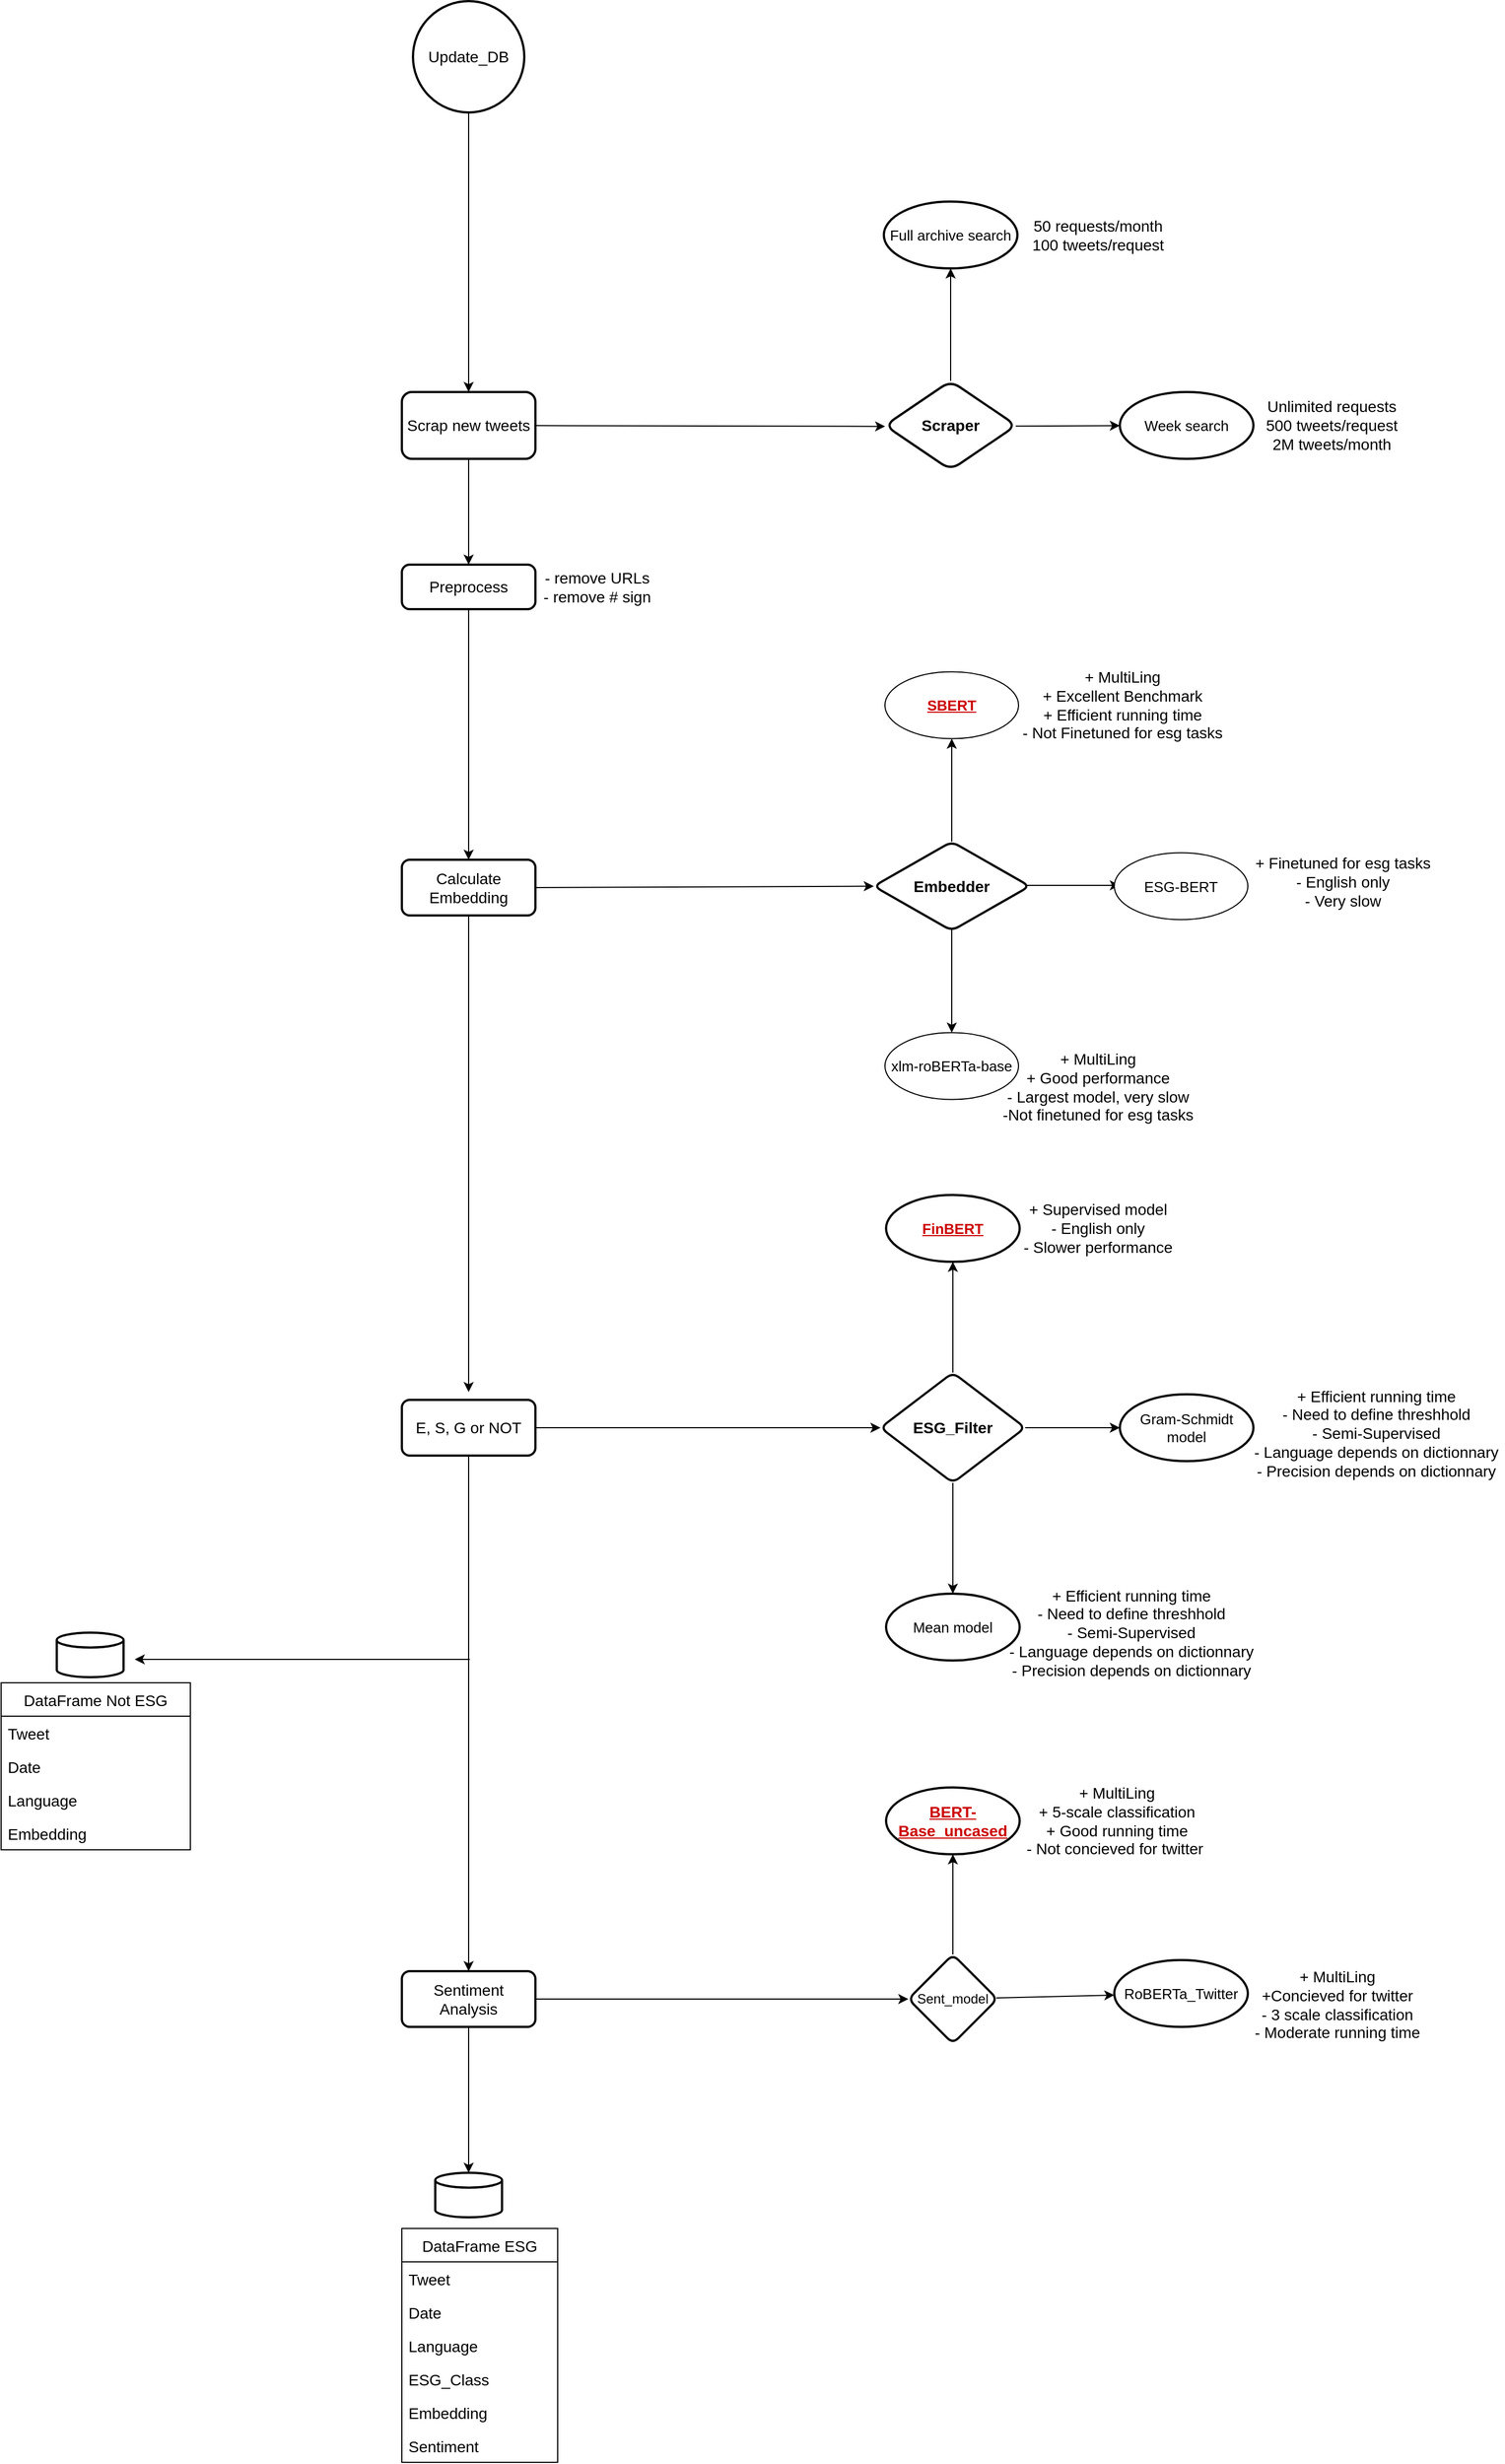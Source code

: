 <mxfile><diagram id="WYq8GOCfq9GIUAZUDXxE" name="Page-1"><mxGraphModel dx="2724" dy="3817" grid="1" gridSize="10" guides="1" tooltips="1" connect="1" arrows="1" fold="1" page="1" pageScale="1" pageWidth="827" pageHeight="1169" math="0" shadow="0"><root><mxCell id="0"/><mxCell id="1" parent="0"/><mxCell id="7" value="" style="edgeStyle=none;html=1;fontSize=14;" parent="1" source="4" target="6" edge="1"><mxGeometry relative="1" as="geometry"/></mxCell><mxCell id="4" value="&lt;font style=&quot;font-size: 14px&quot;&gt;Preprocess&lt;/font&gt;" style="rounded=1;whiteSpace=wrap;html=1;absoluteArcSize=1;arcSize=14;strokeWidth=2;" parent="1" vertex="1"><mxGeometry x="540" y="-644" width="120" height="40" as="geometry"/></mxCell><mxCell id="21" value="" style="edgeStyle=none;html=1;fontSize=14;" parent="1" edge="1"><mxGeometry relative="1" as="geometry"><mxPoint x="600.0" y="-425.0" as="sourcePoint"/><mxPoint x="600.0" y="99" as="targetPoint"/></mxGeometry></mxCell><mxCell id="6" value="&lt;font style=&quot;font-size: 14px&quot;&gt;Calculate Embedding&lt;/font&gt;" style="rounded=1;whiteSpace=wrap;html=1;absoluteArcSize=1;arcSize=14;strokeWidth=2;" parent="1" vertex="1"><mxGeometry x="540" y="-379" width="120" height="50" as="geometry"/></mxCell><mxCell id="145" value="" style="edgeStyle=none;html=1;fontSize=13;fontColor=#CC0000;" edge="1" parent="1" source="8" target="144"><mxGeometry relative="1" as="geometry"/></mxCell><mxCell id="155" style="edgeStyle=none;html=1;entryX=0.5;entryY=0;entryDx=0;entryDy=0;entryPerimeter=0;fontSize=14;fontColor=#CC0000;" edge="1" parent="1" source="8" target="10"><mxGeometry relative="1" as="geometry"/></mxCell><mxCell id="8" value="&lt;span style=&quot;font-size: 14px&quot;&gt;Sentiment Analysis&lt;/span&gt;" style="rounded=1;whiteSpace=wrap;html=1;absoluteArcSize=1;arcSize=14;strokeWidth=2;" parent="1" vertex="1"><mxGeometry x="540" y="619" width="120" height="50" as="geometry"/></mxCell><mxCell id="10" value="" style="strokeWidth=2;html=1;shape=mxgraph.flowchart.database;whiteSpace=wrap;fontSize=14;" parent="1" vertex="1"><mxGeometry x="570" y="800" width="60" height="40" as="geometry"/></mxCell><mxCell id="12" value="DataFrame Not ESG" style="swimlane;fontStyle=0;childLayout=stackLayout;horizontal=1;startSize=30;horizontalStack=0;resizeParent=1;resizeParentMax=0;resizeLast=0;collapsible=1;marginBottom=0;fontSize=14;" parent="1" vertex="1"><mxGeometry x="180" y="360" width="170" height="150" as="geometry"/></mxCell><mxCell id="14" value="Tweet" style="text;strokeColor=none;fillColor=none;align=left;verticalAlign=middle;spacingLeft=4;spacingRight=4;overflow=hidden;points=[[0,0.5],[1,0.5]];portConstraint=eastwest;rotatable=0;fontSize=14;" parent="12" vertex="1"><mxGeometry y="30" width="170" height="30" as="geometry"/></mxCell><mxCell id="18" value="Date" style="text;strokeColor=none;fillColor=none;align=left;verticalAlign=middle;spacingLeft=4;spacingRight=4;overflow=hidden;points=[[0,0.5],[1,0.5]];portConstraint=eastwest;rotatable=0;fontSize=14;" parent="12" vertex="1"><mxGeometry y="60" width="170" height="30" as="geometry"/></mxCell><mxCell id="17" value="Language" style="text;strokeColor=none;fillColor=none;align=left;verticalAlign=middle;spacingLeft=4;spacingRight=4;overflow=hidden;points=[[0,0.5],[1,0.5]];portConstraint=eastwest;rotatable=0;fontSize=14;" parent="12" vertex="1"><mxGeometry y="90" width="170" height="30" as="geometry"/></mxCell><mxCell id="15" value="Embedding" style="text;strokeColor=none;fillColor=none;align=left;verticalAlign=middle;spacingLeft=4;spacingRight=4;overflow=hidden;points=[[0,0.5],[1,0.5]];portConstraint=eastwest;rotatable=0;fontSize=14;" parent="12" vertex="1"><mxGeometry y="120" width="170" height="30" as="geometry"/></mxCell><mxCell id="22" value="" style="edgeStyle=none;html=1;fontSize=14;" parent="1" source="20" target="8" edge="1"><mxGeometry relative="1" as="geometry"><Array as="points"><mxPoint x="600" y="390"/></Array></mxGeometry></mxCell><mxCell id="121" value="" style="edgeStyle=none;html=1;fontSize=13;fontColor=#CC0000;" edge="1" parent="1" source="20" target="120"><mxGeometry relative="1" as="geometry"/></mxCell><mxCell id="20" value="&lt;font style=&quot;font-size: 14px&quot;&gt;E, S, G or NOT&lt;/font&gt;" style="rounded=1;whiteSpace=wrap;html=1;absoluteArcSize=1;arcSize=14;strokeWidth=2;" parent="1" vertex="1"><mxGeometry x="540" y="106" width="120" height="50" as="geometry"/></mxCell><mxCell id="131" value="" style="edgeStyle=none;html=1;fontSize=13;fontColor=#CC0000;" edge="1" parent="1" source="23" target="130"><mxGeometry relative="1" as="geometry"/></mxCell><mxCell id="23" value="Update_DB" style="strokeWidth=2;html=1;shape=mxgraph.flowchart.start_2;whiteSpace=wrap;fontSize=14;" parent="1" vertex="1"><mxGeometry x="550" y="-1150" width="100" height="100" as="geometry"/></mxCell><mxCell id="81" value="- remove URLs&lt;br&gt;- remove # sign" style="text;html=1;align=center;verticalAlign=middle;resizable=0;points=[];autosize=1;strokeColor=none;fillColor=none;fontSize=14;" parent="1" vertex="1"><mxGeometry x="660" y="-644" width="110" height="40" as="geometry"/></mxCell><mxCell id="114" value="" style="edgeStyle=none;html=1;exitX=0.5;exitY=0;exitDx=0;exitDy=0;" edge="1" parent="1" source="122" target="113"><mxGeometry relative="1" as="geometry"><mxPoint x="1034" y="-446.5" as="sourcePoint"/></mxGeometry></mxCell><mxCell id="116" value="" style="edgeStyle=none;html=1;" edge="1" parent="1"><mxGeometry relative="1" as="geometry"><mxPoint x="1100" y="-356.02" as="sourcePoint"/><mxPoint x="1185.0" y="-356.02" as="targetPoint"/></mxGeometry></mxCell><mxCell id="118" value="" style="edgeStyle=none;html=1;entryX=0.5;entryY=0;entryDx=0;entryDy=0;" edge="1" parent="1" target="117"><mxGeometry relative="1" as="geometry"><mxPoint x="1034" y="-364" as="sourcePoint"/><mxPoint x="1034.0" y="-272.75" as="targetPoint"/></mxGeometry></mxCell><mxCell id="113" value="&lt;font style=&quot;font-size: 13px&quot; color=&quot;#cc0000&quot;&gt;&lt;u&gt;&lt;b&gt;SBERT&lt;/b&gt;&lt;/u&gt;&lt;/font&gt;" style="ellipse;whiteSpace=wrap;html=1;dashed=0;" vertex="1" parent="1"><mxGeometry x="974" y="-547.75" width="120" height="60" as="geometry"/></mxCell><mxCell id="115" value="&lt;font style=&quot;font-size: 13px&quot;&gt;ESG-BERT&lt;/font&gt;" style="ellipse;whiteSpace=wrap;html=1;dashed=0;" vertex="1" parent="1"><mxGeometry x="1180" y="-385.25" width="120" height="60" as="geometry"/></mxCell><mxCell id="117" value="&lt;font style=&quot;font-size: 13px&quot;&gt;xlm-roBERTa-base&lt;/font&gt;" style="ellipse;whiteSpace=wrap;html=1;dashed=0;" vertex="1" parent="1"><mxGeometry x="974" y="-223.75" width="120" height="60" as="geometry"/></mxCell><mxCell id="124" value="" style="edgeStyle=none;html=1;fontSize=14;fontColor=#CC0000;" edge="1" parent="1" source="120" target="123"><mxGeometry relative="1" as="geometry"/></mxCell><mxCell id="126" value="" style="edgeStyle=none;html=1;fontSize=13;fontColor=#CC0000;" edge="1" parent="1" source="120" target="125"><mxGeometry relative="1" as="geometry"/></mxCell><mxCell id="128" value="" style="edgeStyle=none;html=1;fontSize=13;fontColor=#CC0000;" edge="1" parent="1" source="120" target="127"><mxGeometry relative="1" as="geometry"/></mxCell><mxCell id="120" value="&lt;b&gt;&lt;font style=&quot;font-size: 14px&quot;&gt;ESG_Filter&lt;/font&gt;&lt;/b&gt;" style="rhombus;whiteSpace=wrap;html=1;rounded=1;arcSize=14;strokeWidth=2;" vertex="1" parent="1"><mxGeometry x="970" y="81.5" width="130" height="99" as="geometry"/></mxCell><mxCell id="122" value="&lt;b&gt;&lt;font style=&quot;font-size: 14px&quot;&gt;Embedder&lt;/font&gt;&lt;/b&gt;" style="rhombus;whiteSpace=wrap;html=1;rounded=1;arcSize=14;strokeWidth=2;" vertex="1" parent="1"><mxGeometry x="964" y="-395.25" width="140" height="80" as="geometry"/></mxCell><mxCell id="123" value="&lt;font style=&quot;font-size: 13px&quot; color=&quot;#cc0000&quot;&gt;&lt;b&gt;&lt;u&gt;FinBERT&lt;/u&gt;&lt;/b&gt;&lt;/font&gt;" style="ellipse;whiteSpace=wrap;html=1;rounded=1;arcSize=14;strokeWidth=2;" vertex="1" parent="1"><mxGeometry x="975" y="-78" width="120" height="60" as="geometry"/></mxCell><mxCell id="125" value="&lt;font style=&quot;font-size: 13px&quot;&gt;Gram-Schmidt&lt;br&gt;model&lt;/font&gt;" style="ellipse;whiteSpace=wrap;html=1;rounded=1;arcSize=14;strokeWidth=2;" vertex="1" parent="1"><mxGeometry x="1185" y="101" width="120" height="60" as="geometry"/></mxCell><mxCell id="127" value="&lt;font style=&quot;font-size: 13px&quot;&gt;Mean model&lt;/font&gt;" style="ellipse;whiteSpace=wrap;html=1;rounded=1;arcSize=14;strokeWidth=2;" vertex="1" parent="1"><mxGeometry x="975" y="280" width="120" height="60" as="geometry"/></mxCell><mxCell id="129" value="" style="endArrow=classic;html=1;fontSize=13;fontColor=#CC0000;exitX=1;exitY=0.5;exitDx=0;exitDy=0;entryX=0;entryY=0.5;entryDx=0;entryDy=0;" edge="1" parent="1" source="6" target="122"><mxGeometry width="50" height="50" relative="1" as="geometry"><mxPoint x="840" y="-149" as="sourcePoint"/><mxPoint x="890" y="-199" as="targetPoint"/></mxGeometry></mxCell><mxCell id="134" value="" style="edgeStyle=none;html=1;fontSize=13;fontColor=#CC0000;" edge="1" parent="1" source="130"><mxGeometry relative="1" as="geometry"><mxPoint x="974.2" y="-768.136" as="targetPoint"/></mxGeometry></mxCell><mxCell id="130" value="Scrap new tweets" style="rounded=1;whiteSpace=wrap;html=1;fontSize=14;strokeWidth=2;" vertex="1" parent="1"><mxGeometry x="540" y="-799" width="120" height="60" as="geometry"/></mxCell><mxCell id="132" value="" style="endArrow=classic;html=1;fontSize=13;fontColor=#CC0000;exitX=0.5;exitY=1;exitDx=0;exitDy=0;entryX=0.5;entryY=0;entryDx=0;entryDy=0;" edge="1" parent="1" source="130" target="4"><mxGeometry width="50" height="50" relative="1" as="geometry"><mxPoint x="840" y="-489" as="sourcePoint"/><mxPoint x="530" y="-649" as="targetPoint"/></mxGeometry></mxCell><mxCell id="138" value="" style="edgeStyle=none;html=1;fontSize=13;fontColor=#CC0000;" edge="1" parent="1" target="137"><mxGeometry relative="1" as="geometry"><mxPoint x="1091.433" y="-768.384" as="sourcePoint"/></mxGeometry></mxCell><mxCell id="140" value="" style="edgeStyle=none;html=1;fontSize=13;fontColor=#CC0000;" edge="1" parent="1" source="133" target="139"><mxGeometry relative="1" as="geometry"/></mxCell><mxCell id="133" value="&lt;b&gt;Scraper&lt;/b&gt;" style="rhombus;whiteSpace=wrap;html=1;fontSize=14;rounded=1;strokeWidth=2;" vertex="1" parent="1"><mxGeometry x="974" y="-809" width="118" height="80" as="geometry"/></mxCell><mxCell id="137" value="&lt;font style=&quot;font-size: 13px&quot;&gt;Week search&lt;/font&gt;" style="ellipse;whiteSpace=wrap;html=1;fontSize=14;rounded=1;strokeWidth=2;" vertex="1" parent="1"><mxGeometry x="1185" y="-799" width="120" height="60" as="geometry"/></mxCell><mxCell id="139" value="&lt;font style=&quot;font-size: 13px&quot;&gt;Full archive search&lt;/font&gt;" style="ellipse;whiteSpace=wrap;html=1;fontSize=14;rounded=1;strokeWidth=2;" vertex="1" parent="1"><mxGeometry x="973" y="-970" width="120" height="60" as="geometry"/></mxCell><mxCell id="147" value="" style="edgeStyle=none;html=1;fontSize=13;fontColor=#CC0000;" edge="1" parent="1" source="144" target="146"><mxGeometry relative="1" as="geometry"/></mxCell><mxCell id="149" value="" style="edgeStyle=none;html=1;fontSize=13;fontColor=#CC0000;" edge="1" parent="1" source="144" target="148"><mxGeometry relative="1" as="geometry"/></mxCell><mxCell id="144" value="Sent_model" style="rhombus;whiteSpace=wrap;html=1;rounded=1;arcSize=14;strokeWidth=2;" vertex="1" parent="1"><mxGeometry x="995" y="604" width="80" height="80" as="geometry"/></mxCell><mxCell id="146" value="&lt;font&gt;&lt;font style=&quot;font-size: 14px&quot; color=&quot;#cc0000&quot;&gt;&lt;b&gt;&lt;u&gt;BERT-Base_uncased&lt;/u&gt;&lt;/b&gt;&lt;/font&gt;&lt;br&gt;&lt;/font&gt;" style="ellipse;whiteSpace=wrap;html=1;rounded=1;arcSize=14;strokeWidth=2;" vertex="1" parent="1"><mxGeometry x="975" y="454" width="120" height="60" as="geometry"/></mxCell><mxCell id="148" value="&lt;span style=&quot;font-size: 13px&quot;&gt;RoBERTa_Twitter&lt;/span&gt;" style="ellipse;whiteSpace=wrap;html=1;rounded=1;arcSize=14;strokeWidth=2;" vertex="1" parent="1"><mxGeometry x="1180" y="609" width="120" height="60" as="geometry"/></mxCell><mxCell id="156" value="" style="strokeWidth=2;html=1;shape=mxgraph.flowchart.database;whiteSpace=wrap;fontSize=14;" vertex="1" parent="1"><mxGeometry x="230" y="315" width="60" height="40" as="geometry"/></mxCell><mxCell id="158" value="DataFrame ESG" style="swimlane;fontStyle=0;childLayout=stackLayout;horizontal=1;startSize=30;horizontalStack=0;resizeParent=1;resizeParentMax=0;resizeLast=0;collapsible=1;marginBottom=0;fontSize=14;" vertex="1" parent="1"><mxGeometry x="540" y="850" width="140" height="210" as="geometry"/></mxCell><mxCell id="159" value="Tweet" style="text;strokeColor=none;fillColor=none;align=left;verticalAlign=middle;spacingLeft=4;spacingRight=4;overflow=hidden;points=[[0,0.5],[1,0.5]];portConstraint=eastwest;rotatable=0;fontSize=14;" vertex="1" parent="158"><mxGeometry y="30" width="140" height="30" as="geometry"/></mxCell><mxCell id="160" value="Date" style="text;strokeColor=none;fillColor=none;align=left;verticalAlign=middle;spacingLeft=4;spacingRight=4;overflow=hidden;points=[[0,0.5],[1,0.5]];portConstraint=eastwest;rotatable=0;fontSize=14;" vertex="1" parent="158"><mxGeometry y="60" width="140" height="30" as="geometry"/></mxCell><mxCell id="161" value="Language" style="text;strokeColor=none;fillColor=none;align=left;verticalAlign=middle;spacingLeft=4;spacingRight=4;overflow=hidden;points=[[0,0.5],[1,0.5]];portConstraint=eastwest;rotatable=0;fontSize=14;" vertex="1" parent="158"><mxGeometry y="90" width="140" height="30" as="geometry"/></mxCell><mxCell id="162" value="ESG_Class" style="text;strokeColor=none;fillColor=none;align=left;verticalAlign=middle;spacingLeft=4;spacingRight=4;overflow=hidden;points=[[0,0.5],[1,0.5]];portConstraint=eastwest;rotatable=0;fontSize=14;" vertex="1" parent="158"><mxGeometry y="120" width="140" height="30" as="geometry"/></mxCell><mxCell id="163" value="Embedding" style="text;strokeColor=none;fillColor=none;align=left;verticalAlign=middle;spacingLeft=4;spacingRight=4;overflow=hidden;points=[[0,0.5],[1,0.5]];portConstraint=eastwest;rotatable=0;fontSize=14;" vertex="1" parent="158"><mxGeometry y="150" width="140" height="30" as="geometry"/></mxCell><mxCell id="164" value="Sentiment" style="text;strokeColor=none;fillColor=none;align=left;verticalAlign=middle;spacingLeft=4;spacingRight=4;overflow=hidden;points=[[0,0.5],[1,0.5]];portConstraint=eastwest;rotatable=0;fontSize=14;" vertex="1" parent="158"><mxGeometry y="180" width="140" height="30" as="geometry"/></mxCell><mxCell id="165" value="" style="endArrow=classic;html=1;fontSize=14;fontColor=#CC0000;" edge="1" parent="1"><mxGeometry width="50" height="50" relative="1" as="geometry"><mxPoint x="601" y="339" as="sourcePoint"/><mxPoint x="300" y="339" as="targetPoint"/></mxGeometry></mxCell><mxCell id="168" value="50 requests/month&lt;br&gt;100 tweets/request" style="text;html=1;align=center;verticalAlign=middle;resizable=0;points=[];autosize=1;strokeColor=none;fillColor=none;fontSize=14;fontColor=#000000;" vertex="1" parent="1"><mxGeometry x="1100" y="-960" width="130" height="40" as="geometry"/></mxCell><mxCell id="169" value="Unlimited requests&lt;br&gt;500 tweets/request&lt;br&gt;2M tweets/month" style="text;html=1;align=center;verticalAlign=middle;resizable=0;points=[];autosize=1;strokeColor=none;fillColor=none;fontSize=14;fontColor=#000000;" vertex="1" parent="1"><mxGeometry x="1310" y="-799" width="130" height="60" as="geometry"/></mxCell><mxCell id="170" value="+ MultiLing&lt;br&gt;+ Excellent Benchmark&lt;br&gt;+ Efficient running time&lt;br&gt;- Not Finetuned for esg tasks" style="text;html=1;align=center;verticalAlign=middle;resizable=0;points=[];autosize=1;strokeColor=none;fillColor=none;fontSize=14;fontColor=#000000;" vertex="1" parent="1"><mxGeometry x="1092" y="-552.75" width="190" height="70" as="geometry"/></mxCell><mxCell id="171" value="+ Finetuned for esg tasks&lt;br&gt;- English only&lt;br&gt;- Very slow" style="text;html=1;align=center;verticalAlign=middle;resizable=0;points=[];autosize=1;strokeColor=none;fillColor=none;fontSize=14;fontColor=#000000;" vertex="1" parent="1"><mxGeometry x="1300" y="-389" width="170" height="60" as="geometry"/></mxCell><mxCell id="172" value="+ MultiLing&lt;br&gt;+ Good performance&lt;br&gt;- Largest model, very slow&lt;br&gt;-Not finetuned for esg tasks" style="text;html=1;align=center;verticalAlign=middle;resizable=0;points=[];autosize=1;strokeColor=none;fillColor=none;fontSize=14;fontColor=#000000;" vertex="1" parent="1"><mxGeometry x="1070" y="-210" width="190" height="70" as="geometry"/></mxCell><mxCell id="173" value="+ MultiLing&lt;br&gt;+ 5-scale classification&lt;br&gt;+ Good running time&lt;br&gt;- Not concieved for twitter&amp;nbsp;" style="text;html=1;align=center;verticalAlign=middle;resizable=0;points=[];autosize=1;strokeColor=none;fillColor=none;fontSize=14;fontColor=#000000;" vertex="1" parent="1"><mxGeometry x="1092" y="449" width="180" height="70" as="geometry"/></mxCell><mxCell id="174" value="+ MultiLing&lt;br&gt;+Concieved for twitter&lt;br&gt;- 3 scale classification&lt;br&gt;- Moderate running time" style="text;html=1;align=center;verticalAlign=middle;resizable=0;points=[];autosize=1;strokeColor=none;fillColor=none;fontSize=14;fontColor=#000000;" vertex="1" parent="1"><mxGeometry x="1300" y="614" width="160" height="70" as="geometry"/></mxCell><mxCell id="175" value="+ Supervised model&lt;br&gt;- English only&lt;br&gt;- Slower performance" style="text;html=1;align=center;verticalAlign=middle;resizable=0;points=[];autosize=1;strokeColor=none;fillColor=none;fontSize=14;fontColor=#000000;" vertex="1" parent="1"><mxGeometry x="1090" y="-78" width="150" height="60" as="geometry"/></mxCell><mxCell id="176" value="+ Efficient running time&lt;br&gt;- Need to define threshhold&lt;br&gt;- Semi-Supervised&lt;br&gt;- Language depends on dictionnary&lt;br&gt;- Precision depends on dictionnary" style="text;html=1;align=center;verticalAlign=middle;resizable=0;points=[];autosize=1;strokeColor=none;fillColor=none;fontSize=14;fontColor=#000000;" vertex="1" parent="1"><mxGeometry x="1300" y="90.5" width="230" height="90" as="geometry"/></mxCell><mxCell id="178" value="+ Efficient running time&lt;br&gt;- Need to define threshhold&lt;br&gt;- Semi-Supervised&lt;br&gt;- Language depends on dictionnary&lt;br&gt;- Precision depends on dictionnary" style="text;html=1;align=center;verticalAlign=middle;resizable=0;points=[];autosize=1;strokeColor=none;fillColor=none;fontSize=14;fontColor=#000000;" vertex="1" parent="1"><mxGeometry x="1080" y="270" width="230" height="90" as="geometry"/></mxCell></root></mxGraphModel></diagram></mxfile>